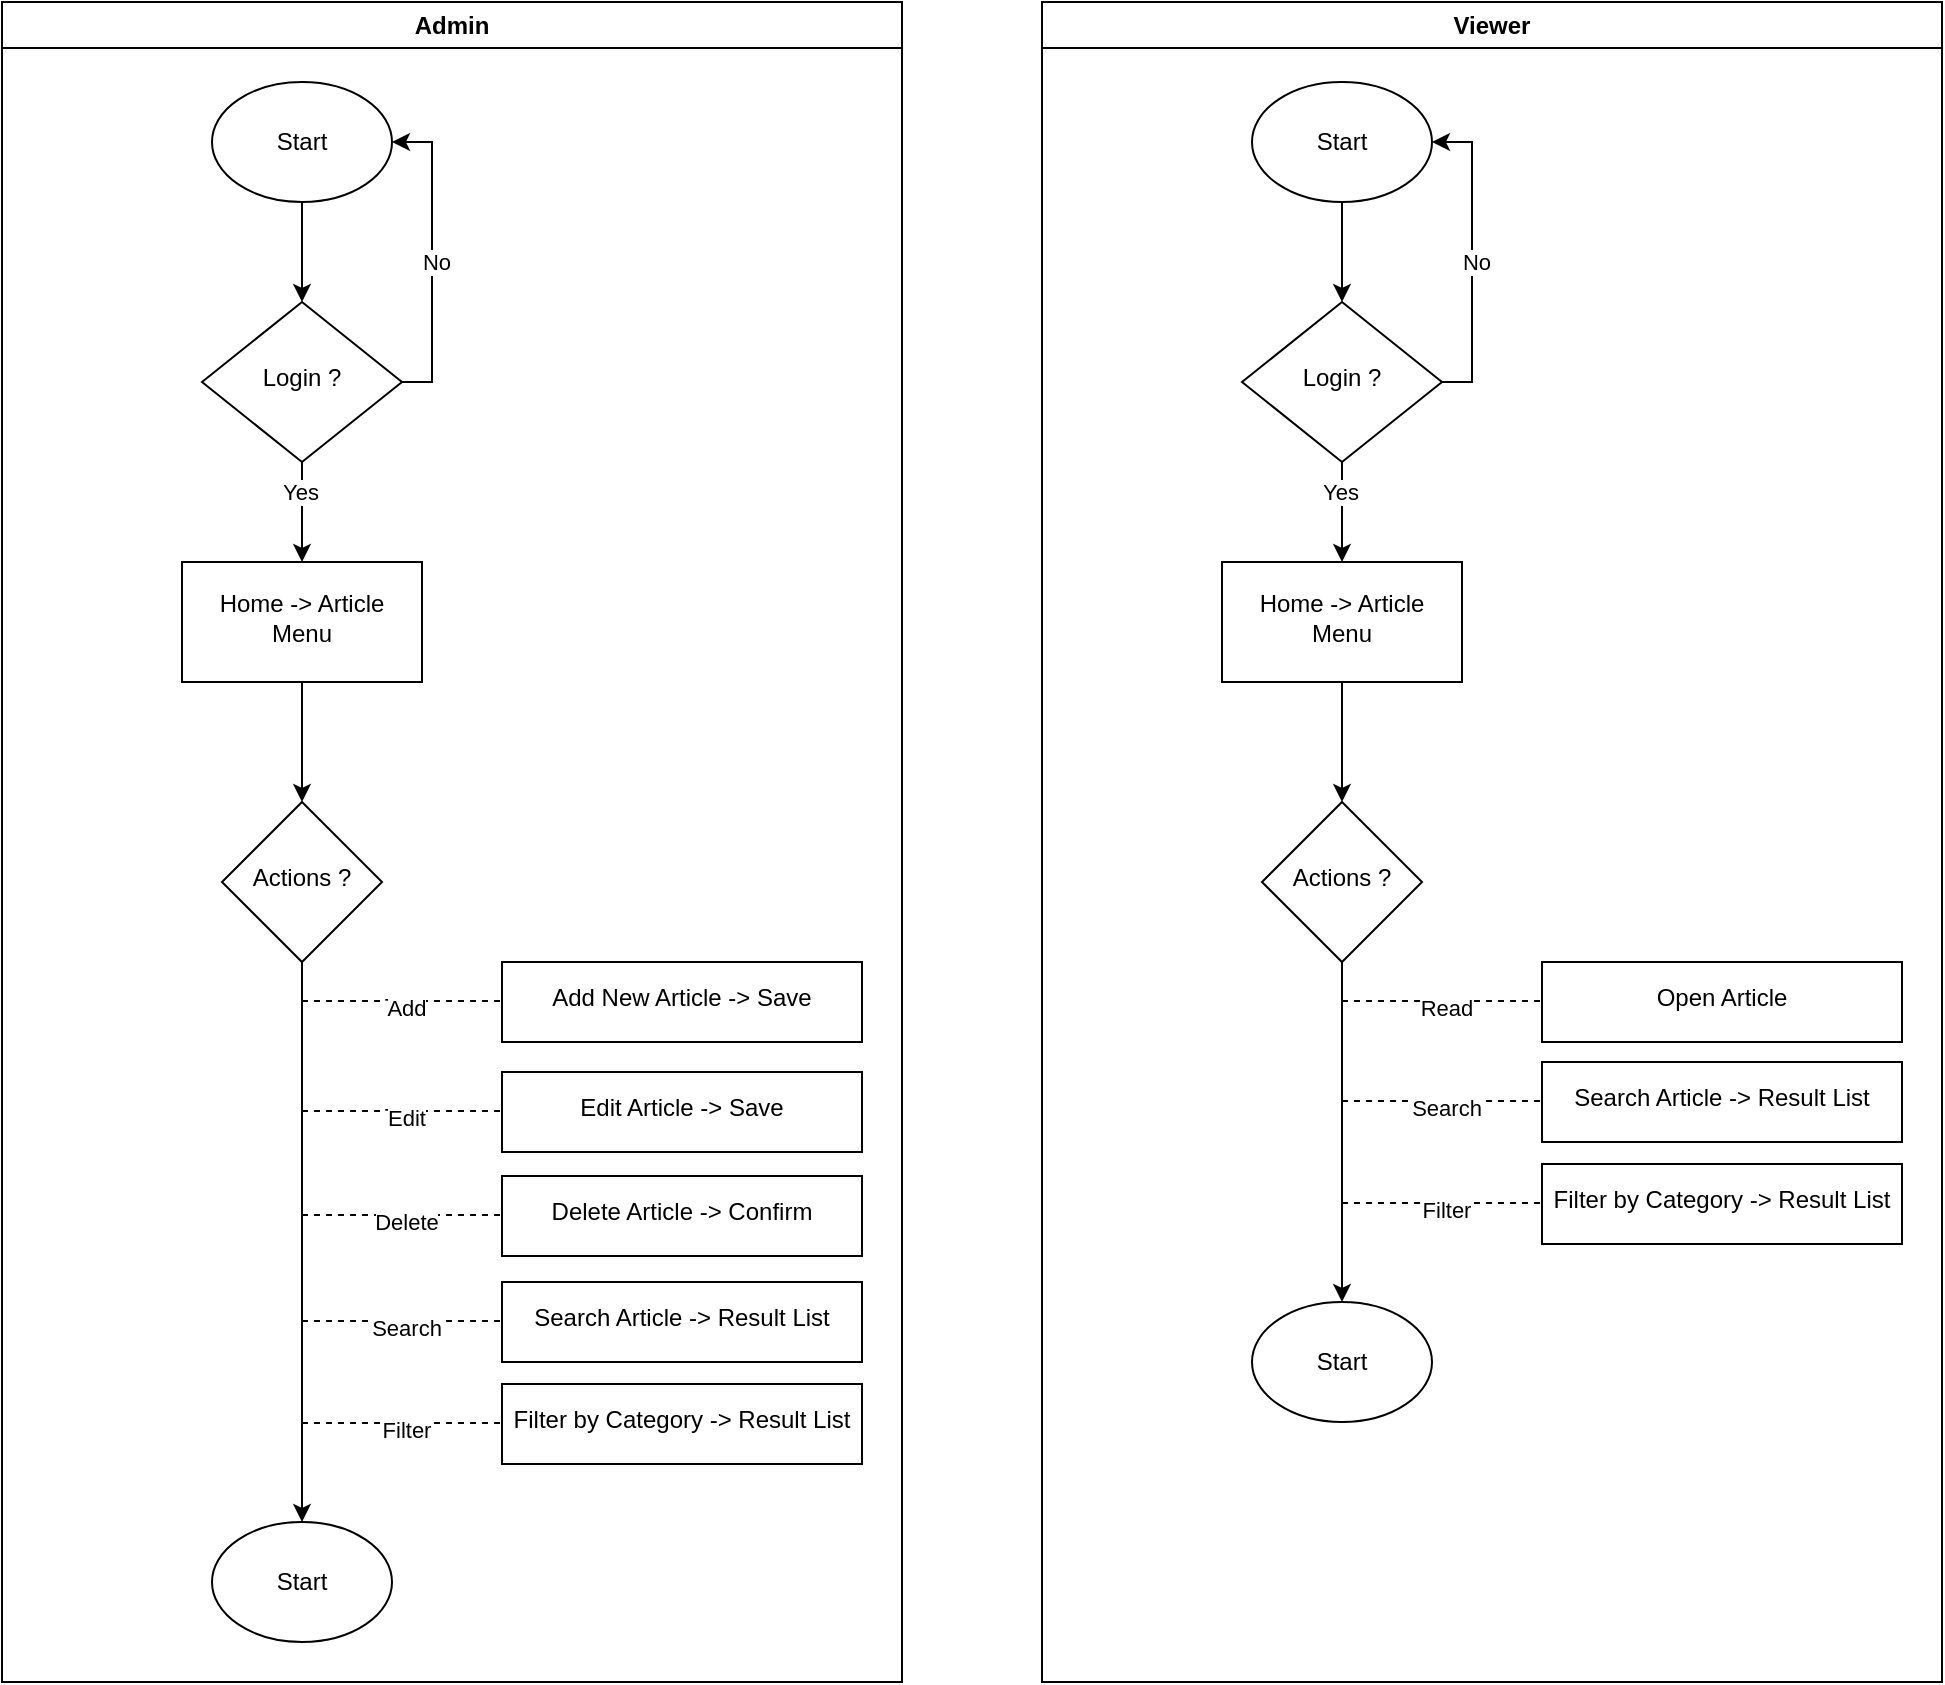 <mxfile version="28.2.5">
  <diagram id="C5RBs43oDa-KdzZeNtuy" name="Page-1">
    <mxGraphModel dx="2081" dy="951" grid="1" gridSize="10" guides="1" tooltips="1" connect="1" arrows="1" fold="1" page="1" pageScale="1" pageWidth="827" pageHeight="1169" math="0" shadow="0">
      <root>
        <mxCell id="WIyWlLk6GJQsqaUBKTNV-0" />
        <mxCell id="WIyWlLk6GJQsqaUBKTNV-1" parent="WIyWlLk6GJQsqaUBKTNV-0" />
        <mxCell id="zMHx1gX578l4r98D342h-0" value="Admin" style="swimlane;whiteSpace=wrap;html=1;" parent="WIyWlLk6GJQsqaUBKTNV-1" vertex="1">
          <mxGeometry x="40" y="40" width="450" height="840" as="geometry">
            <mxRectangle x="430" y="510" width="140" height="30" as="alternateBounds" />
          </mxGeometry>
        </mxCell>
        <mxCell id="zMHx1gX578l4r98D342h-14" value="" style="edgeStyle=orthogonalEdgeStyle;rounded=0;orthogonalLoop=1;jettySize=auto;html=1;" parent="zMHx1gX578l4r98D342h-0" source="WIyWlLk6GJQsqaUBKTNV-6" target="zMHx1gX578l4r98D342h-13" edge="1">
          <mxGeometry relative="1" as="geometry" />
        </mxCell>
        <mxCell id="zMHx1gX578l4r98D342h-18" value="Yes" style="edgeLabel;html=1;align=center;verticalAlign=middle;resizable=0;points=[];" parent="zMHx1gX578l4r98D342h-14" vertex="1" connectable="0">
          <mxGeometry x="-0.4" y="-1" relative="1" as="geometry">
            <mxPoint as="offset" />
          </mxGeometry>
        </mxCell>
        <mxCell id="zMHx1gX578l4r98D342h-19" style="edgeStyle=orthogonalEdgeStyle;rounded=0;orthogonalLoop=1;jettySize=auto;html=1;entryX=1;entryY=0.5;entryDx=0;entryDy=0;" parent="zMHx1gX578l4r98D342h-0" source="WIyWlLk6GJQsqaUBKTNV-6" target="zMHx1gX578l4r98D342h-15" edge="1">
          <mxGeometry relative="1" as="geometry">
            <Array as="points">
              <mxPoint x="215" y="190" />
              <mxPoint x="215" y="70" />
            </Array>
          </mxGeometry>
        </mxCell>
        <mxCell id="zMHx1gX578l4r98D342h-20" value="No" style="edgeLabel;html=1;align=center;verticalAlign=middle;resizable=0;points=[];" parent="zMHx1gX578l4r98D342h-19" vertex="1" connectable="0">
          <mxGeometry x="-0.032" y="-2" relative="1" as="geometry">
            <mxPoint as="offset" />
          </mxGeometry>
        </mxCell>
        <mxCell id="WIyWlLk6GJQsqaUBKTNV-6" value="Login ?" style="rhombus;whiteSpace=wrap;html=1;shadow=0;fontFamily=Helvetica;fontSize=12;align=center;strokeWidth=1;spacing=6;spacingTop=-4;" parent="zMHx1gX578l4r98D342h-0" vertex="1">
          <mxGeometry x="100" y="150" width="100" height="80" as="geometry" />
        </mxCell>
        <mxCell id="X_uzLd1JDPzAY57dWKAX-1" value="" style="edgeStyle=orthogonalEdgeStyle;rounded=0;orthogonalLoop=1;jettySize=auto;html=1;" parent="zMHx1gX578l4r98D342h-0" source="zMHx1gX578l4r98D342h-13" target="X_uzLd1JDPzAY57dWKAX-0" edge="1">
          <mxGeometry relative="1" as="geometry" />
        </mxCell>
        <mxCell id="zMHx1gX578l4r98D342h-13" value="Home -&amp;gt; Article Menu" style="whiteSpace=wrap;html=1;shadow=0;strokeWidth=1;spacing=6;spacingTop=-4;" parent="zMHx1gX578l4r98D342h-0" vertex="1">
          <mxGeometry x="90" y="280" width="120" height="60" as="geometry" />
        </mxCell>
        <mxCell id="zMHx1gX578l4r98D342h-16" value="" style="edgeStyle=orthogonalEdgeStyle;rounded=0;orthogonalLoop=1;jettySize=auto;html=1;" parent="zMHx1gX578l4r98D342h-0" source="zMHx1gX578l4r98D342h-15" target="WIyWlLk6GJQsqaUBKTNV-6" edge="1">
          <mxGeometry relative="1" as="geometry" />
        </mxCell>
        <mxCell id="zMHx1gX578l4r98D342h-15" value="Start" style="ellipse;whiteSpace=wrap;html=1;" parent="zMHx1gX578l4r98D342h-0" vertex="1">
          <mxGeometry x="105" y="40" width="90" height="60" as="geometry" />
        </mxCell>
        <mxCell id="X_uzLd1JDPzAY57dWKAX-3" style="edgeStyle=orthogonalEdgeStyle;rounded=0;orthogonalLoop=1;jettySize=auto;html=1;entryX=0.5;entryY=0;entryDx=0;entryDy=0;" parent="zMHx1gX578l4r98D342h-0" source="X_uzLd1JDPzAY57dWKAX-0" target="X_uzLd1JDPzAY57dWKAX-2" edge="1">
          <mxGeometry relative="1" as="geometry" />
        </mxCell>
        <mxCell id="X_uzLd1JDPzAY57dWKAX-0" value="Actions ?" style="rhombus;whiteSpace=wrap;html=1;shadow=0;strokeWidth=1;spacing=6;spacingTop=-4;" parent="zMHx1gX578l4r98D342h-0" vertex="1">
          <mxGeometry x="110" y="400" width="80" height="80" as="geometry" />
        </mxCell>
        <mxCell id="X_uzLd1JDPzAY57dWKAX-2" value="Start" style="ellipse;whiteSpace=wrap;html=1;" parent="zMHx1gX578l4r98D342h-0" vertex="1">
          <mxGeometry x="105" y="760" width="90" height="60" as="geometry" />
        </mxCell>
        <mxCell id="X_uzLd1JDPzAY57dWKAX-13" value="Add New Article -&amp;gt; Save" style="whiteSpace=wrap;html=1;shadow=0;strokeWidth=1;spacing=6;spacingTop=-4;" parent="zMHx1gX578l4r98D342h-0" vertex="1">
          <mxGeometry x="250" y="480" width="180" height="40" as="geometry" />
        </mxCell>
        <mxCell id="X_uzLd1JDPzAY57dWKAX-30" value="Edit Article -&amp;gt; Save" style="whiteSpace=wrap;html=1;shadow=0;strokeWidth=1;spacing=6;spacingTop=-4;" parent="zMHx1gX578l4r98D342h-0" vertex="1">
          <mxGeometry x="250" y="535" width="180" height="40" as="geometry" />
        </mxCell>
        <mxCell id="X_uzLd1JDPzAY57dWKAX-31" value="" style="endArrow=none;dashed=1;html=1;rounded=0;" parent="zMHx1gX578l4r98D342h-0" edge="1">
          <mxGeometry width="50" height="50" relative="1" as="geometry">
            <mxPoint x="150" y="554.5" as="sourcePoint" />
            <mxPoint x="250" y="554.5" as="targetPoint" />
          </mxGeometry>
        </mxCell>
        <mxCell id="X_uzLd1JDPzAY57dWKAX-32" value="Text" style="edgeLabel;html=1;align=center;verticalAlign=middle;resizable=0;points=[];" parent="X_uzLd1JDPzAY57dWKAX-31" vertex="1" connectable="0">
          <mxGeometry x="0.02" y="-2" relative="1" as="geometry">
            <mxPoint as="offset" />
          </mxGeometry>
        </mxCell>
        <mxCell id="X_uzLd1JDPzAY57dWKAX-33" value="Edit" style="edgeLabel;html=1;align=center;verticalAlign=middle;resizable=0;points=[];" parent="X_uzLd1JDPzAY57dWKAX-31" vertex="1" connectable="0">
          <mxGeometry x="0.04" y="-3" relative="1" as="geometry">
            <mxPoint as="offset" />
          </mxGeometry>
        </mxCell>
        <mxCell id="X_uzLd1JDPzAY57dWKAX-36" value="Delete Article&amp;nbsp;&lt;span style=&quot;background-color: transparent; color: light-dark(rgb(0, 0, 0), rgb(255, 255, 255));&quot;&gt;-&amp;gt; Confirm&lt;/span&gt;" style="whiteSpace=wrap;html=1;shadow=0;strokeWidth=1;spacing=6;spacingTop=-4;" parent="zMHx1gX578l4r98D342h-0" vertex="1">
          <mxGeometry x="250" y="587" width="180" height="40" as="geometry" />
        </mxCell>
        <mxCell id="X_uzLd1JDPzAY57dWKAX-37" value="" style="endArrow=none;dashed=1;html=1;rounded=0;" parent="zMHx1gX578l4r98D342h-0" edge="1">
          <mxGeometry width="50" height="50" relative="1" as="geometry">
            <mxPoint x="150" y="606.5" as="sourcePoint" />
            <mxPoint x="250" y="606.5" as="targetPoint" />
          </mxGeometry>
        </mxCell>
        <mxCell id="X_uzLd1JDPzAY57dWKAX-38" value="Text" style="edgeLabel;html=1;align=center;verticalAlign=middle;resizable=0;points=[];" parent="X_uzLd1JDPzAY57dWKAX-37" vertex="1" connectable="0">
          <mxGeometry x="0.02" y="-2" relative="1" as="geometry">
            <mxPoint as="offset" />
          </mxGeometry>
        </mxCell>
        <mxCell id="X_uzLd1JDPzAY57dWKAX-39" value="Delete" style="edgeLabel;html=1;align=center;verticalAlign=middle;resizable=0;points=[];" parent="X_uzLd1JDPzAY57dWKAX-37" vertex="1" connectable="0">
          <mxGeometry x="0.04" y="-3" relative="1" as="geometry">
            <mxPoint as="offset" />
          </mxGeometry>
        </mxCell>
        <mxCell id="X_uzLd1JDPzAY57dWKAX-9" value="" style="endArrow=none;dashed=1;html=1;rounded=0;" parent="zMHx1gX578l4r98D342h-0" edge="1">
          <mxGeometry width="50" height="50" relative="1" as="geometry">
            <mxPoint x="150" y="499.5" as="sourcePoint" />
            <mxPoint x="250" y="499.5" as="targetPoint" />
          </mxGeometry>
        </mxCell>
        <mxCell id="X_uzLd1JDPzAY57dWKAX-10" value="Text" style="edgeLabel;html=1;align=center;verticalAlign=middle;resizable=0;points=[];" parent="X_uzLd1JDPzAY57dWKAX-9" vertex="1" connectable="0">
          <mxGeometry x="0.02" y="-2" relative="1" as="geometry">
            <mxPoint as="offset" />
          </mxGeometry>
        </mxCell>
        <mxCell id="X_uzLd1JDPzAY57dWKAX-12" value="Add" style="edgeLabel;html=1;align=center;verticalAlign=middle;resizable=0;points=[];" parent="X_uzLd1JDPzAY57dWKAX-9" vertex="1" connectable="0">
          <mxGeometry x="0.04" y="-3" relative="1" as="geometry">
            <mxPoint as="offset" />
          </mxGeometry>
        </mxCell>
        <mxCell id="fEFpx00hatzRK4GJu2hC-3" value="Search Article&lt;span style=&quot;background-color: transparent; color: light-dark(rgb(0, 0, 0), rgb(255, 255, 255));&quot;&gt;&amp;nbsp;-&amp;gt; Result List&lt;/span&gt;" style="whiteSpace=wrap;html=1;shadow=0;strokeWidth=1;spacing=6;spacingTop=-4;" parent="zMHx1gX578l4r98D342h-0" vertex="1">
          <mxGeometry x="250" y="640" width="180" height="40" as="geometry" />
        </mxCell>
        <mxCell id="fEFpx00hatzRK4GJu2hC-4" value="" style="endArrow=none;dashed=1;html=1;rounded=0;" parent="zMHx1gX578l4r98D342h-0" edge="1">
          <mxGeometry width="50" height="50" relative="1" as="geometry">
            <mxPoint x="150" y="659.5" as="sourcePoint" />
            <mxPoint x="250" y="659.5" as="targetPoint" />
          </mxGeometry>
        </mxCell>
        <mxCell id="fEFpx00hatzRK4GJu2hC-5" value="Text" style="edgeLabel;html=1;align=center;verticalAlign=middle;resizable=0;points=[];" parent="fEFpx00hatzRK4GJu2hC-4" vertex="1" connectable="0">
          <mxGeometry x="0.02" y="-2" relative="1" as="geometry">
            <mxPoint as="offset" />
          </mxGeometry>
        </mxCell>
        <mxCell id="fEFpx00hatzRK4GJu2hC-6" value="Search" style="edgeLabel;html=1;align=center;verticalAlign=middle;resizable=0;points=[];" parent="fEFpx00hatzRK4GJu2hC-4" vertex="1" connectable="0">
          <mxGeometry x="0.04" y="-3" relative="1" as="geometry">
            <mxPoint as="offset" />
          </mxGeometry>
        </mxCell>
        <mxCell id="fEFpx00hatzRK4GJu2hC-13" value="Filter by Category&lt;span style=&quot;background-color: transparent; color: light-dark(rgb(0, 0, 0), rgb(255, 255, 255));&quot;&gt;&amp;nbsp;-&amp;gt; Result List&lt;/span&gt;" style="whiteSpace=wrap;html=1;shadow=0;strokeWidth=1;spacing=6;spacingTop=-4;" parent="zMHx1gX578l4r98D342h-0" vertex="1">
          <mxGeometry x="250" y="691" width="180" height="40" as="geometry" />
        </mxCell>
        <mxCell id="fEFpx00hatzRK4GJu2hC-14" value="" style="endArrow=none;dashed=1;html=1;rounded=0;" parent="zMHx1gX578l4r98D342h-0" edge="1">
          <mxGeometry width="50" height="50" relative="1" as="geometry">
            <mxPoint x="150" y="710.5" as="sourcePoint" />
            <mxPoint x="250" y="710.5" as="targetPoint" />
          </mxGeometry>
        </mxCell>
        <mxCell id="fEFpx00hatzRK4GJu2hC-15" value="Text" style="edgeLabel;html=1;align=center;verticalAlign=middle;resizable=0;points=[];" parent="fEFpx00hatzRK4GJu2hC-14" vertex="1" connectable="0">
          <mxGeometry x="0.02" y="-2" relative="1" as="geometry">
            <mxPoint as="offset" />
          </mxGeometry>
        </mxCell>
        <mxCell id="fEFpx00hatzRK4GJu2hC-16" value="Filter" style="edgeLabel;html=1;align=center;verticalAlign=middle;resizable=0;points=[];" parent="fEFpx00hatzRK4GJu2hC-14" vertex="1" connectable="0">
          <mxGeometry x="0.04" y="-3" relative="1" as="geometry">
            <mxPoint as="offset" />
          </mxGeometry>
        </mxCell>
        <mxCell id="fEFpx00hatzRK4GJu2hC-17" value="Viewer" style="swimlane;whiteSpace=wrap;html=1;" parent="WIyWlLk6GJQsqaUBKTNV-1" vertex="1">
          <mxGeometry x="560" y="40" width="450" height="840" as="geometry">
            <mxRectangle x="430" y="510" width="140" height="30" as="alternateBounds" />
          </mxGeometry>
        </mxCell>
        <mxCell id="fEFpx00hatzRK4GJu2hC-18" value="" style="edgeStyle=orthogonalEdgeStyle;rounded=0;orthogonalLoop=1;jettySize=auto;html=1;" parent="fEFpx00hatzRK4GJu2hC-17" source="fEFpx00hatzRK4GJu2hC-22" target="fEFpx00hatzRK4GJu2hC-24" edge="1">
          <mxGeometry relative="1" as="geometry" />
        </mxCell>
        <mxCell id="fEFpx00hatzRK4GJu2hC-19" value="Yes" style="edgeLabel;html=1;align=center;verticalAlign=middle;resizable=0;points=[];" parent="fEFpx00hatzRK4GJu2hC-18" vertex="1" connectable="0">
          <mxGeometry x="-0.4" y="-1" relative="1" as="geometry">
            <mxPoint as="offset" />
          </mxGeometry>
        </mxCell>
        <mxCell id="fEFpx00hatzRK4GJu2hC-20" style="edgeStyle=orthogonalEdgeStyle;rounded=0;orthogonalLoop=1;jettySize=auto;html=1;entryX=1;entryY=0.5;entryDx=0;entryDy=0;" parent="fEFpx00hatzRK4GJu2hC-17" source="fEFpx00hatzRK4GJu2hC-22" target="fEFpx00hatzRK4GJu2hC-26" edge="1">
          <mxGeometry relative="1" as="geometry">
            <Array as="points">
              <mxPoint x="215" y="190" />
              <mxPoint x="215" y="70" />
            </Array>
          </mxGeometry>
        </mxCell>
        <mxCell id="fEFpx00hatzRK4GJu2hC-21" value="No" style="edgeLabel;html=1;align=center;verticalAlign=middle;resizable=0;points=[];" parent="fEFpx00hatzRK4GJu2hC-20" vertex="1" connectable="0">
          <mxGeometry x="-0.032" y="-2" relative="1" as="geometry">
            <mxPoint as="offset" />
          </mxGeometry>
        </mxCell>
        <mxCell id="fEFpx00hatzRK4GJu2hC-22" value="Login ?" style="rhombus;whiteSpace=wrap;html=1;shadow=0;fontFamily=Helvetica;fontSize=12;align=center;strokeWidth=1;spacing=6;spacingTop=-4;" parent="fEFpx00hatzRK4GJu2hC-17" vertex="1">
          <mxGeometry x="100" y="150" width="100" height="80" as="geometry" />
        </mxCell>
        <mxCell id="fEFpx00hatzRK4GJu2hC-23" value="" style="edgeStyle=orthogonalEdgeStyle;rounded=0;orthogonalLoop=1;jettySize=auto;html=1;" parent="fEFpx00hatzRK4GJu2hC-17" source="fEFpx00hatzRK4GJu2hC-24" target="fEFpx00hatzRK4GJu2hC-28" edge="1">
          <mxGeometry relative="1" as="geometry" />
        </mxCell>
        <mxCell id="fEFpx00hatzRK4GJu2hC-24" value="Home -&amp;gt; Article Menu" style="whiteSpace=wrap;html=1;shadow=0;strokeWidth=1;spacing=6;spacingTop=-4;" parent="fEFpx00hatzRK4GJu2hC-17" vertex="1">
          <mxGeometry x="90" y="280" width="120" height="60" as="geometry" />
        </mxCell>
        <mxCell id="fEFpx00hatzRK4GJu2hC-25" value="" style="edgeStyle=orthogonalEdgeStyle;rounded=0;orthogonalLoop=1;jettySize=auto;html=1;" parent="fEFpx00hatzRK4GJu2hC-17" source="fEFpx00hatzRK4GJu2hC-26" target="fEFpx00hatzRK4GJu2hC-22" edge="1">
          <mxGeometry relative="1" as="geometry" />
        </mxCell>
        <mxCell id="fEFpx00hatzRK4GJu2hC-26" value="Start" style="ellipse;whiteSpace=wrap;html=1;" parent="fEFpx00hatzRK4GJu2hC-17" vertex="1">
          <mxGeometry x="105" y="40" width="90" height="60" as="geometry" />
        </mxCell>
        <mxCell id="fEFpx00hatzRK4GJu2hC-27" style="edgeStyle=orthogonalEdgeStyle;rounded=0;orthogonalLoop=1;jettySize=auto;html=1;entryX=0.5;entryY=0;entryDx=0;entryDy=0;" parent="fEFpx00hatzRK4GJu2hC-17" source="fEFpx00hatzRK4GJu2hC-28" target="fEFpx00hatzRK4GJu2hC-29" edge="1">
          <mxGeometry relative="1" as="geometry" />
        </mxCell>
        <mxCell id="fEFpx00hatzRK4GJu2hC-28" value="Actions ?" style="rhombus;whiteSpace=wrap;html=1;shadow=0;strokeWidth=1;spacing=6;spacingTop=-4;" parent="fEFpx00hatzRK4GJu2hC-17" vertex="1">
          <mxGeometry x="110" y="400" width="80" height="80" as="geometry" />
        </mxCell>
        <mxCell id="fEFpx00hatzRK4GJu2hC-29" value="Start" style="ellipse;whiteSpace=wrap;html=1;" parent="fEFpx00hatzRK4GJu2hC-17" vertex="1">
          <mxGeometry x="105" y="650" width="90" height="60" as="geometry" />
        </mxCell>
        <mxCell id="fEFpx00hatzRK4GJu2hC-30" value="Open Article" style="whiteSpace=wrap;html=1;shadow=0;strokeWidth=1;spacing=6;spacingTop=-4;" parent="fEFpx00hatzRK4GJu2hC-17" vertex="1">
          <mxGeometry x="250" y="480" width="180" height="40" as="geometry" />
        </mxCell>
        <mxCell id="fEFpx00hatzRK4GJu2hC-39" value="" style="endArrow=none;dashed=1;html=1;rounded=0;" parent="fEFpx00hatzRK4GJu2hC-17" edge="1">
          <mxGeometry width="50" height="50" relative="1" as="geometry">
            <mxPoint x="150" y="499.5" as="sourcePoint" />
            <mxPoint x="250" y="499.5" as="targetPoint" />
          </mxGeometry>
        </mxCell>
        <mxCell id="fEFpx00hatzRK4GJu2hC-40" value="Text" style="edgeLabel;html=1;align=center;verticalAlign=middle;resizable=0;points=[];" parent="fEFpx00hatzRK4GJu2hC-39" vertex="1" connectable="0">
          <mxGeometry x="0.02" y="-2" relative="1" as="geometry">
            <mxPoint as="offset" />
          </mxGeometry>
        </mxCell>
        <mxCell id="fEFpx00hatzRK4GJu2hC-41" value="Read" style="edgeLabel;html=1;align=center;verticalAlign=middle;resizable=0;points=[];" parent="fEFpx00hatzRK4GJu2hC-39" vertex="1" connectable="0">
          <mxGeometry x="0.04" y="-3" relative="1" as="geometry">
            <mxPoint as="offset" />
          </mxGeometry>
        </mxCell>
        <mxCell id="fEFpx00hatzRK4GJu2hC-42" value="Search Article&lt;span style=&quot;background-color: transparent; color: light-dark(rgb(0, 0, 0), rgb(255, 255, 255));&quot;&gt;&amp;nbsp;-&amp;gt; Result List&lt;/span&gt;" style="whiteSpace=wrap;html=1;shadow=0;strokeWidth=1;spacing=6;spacingTop=-4;" parent="fEFpx00hatzRK4GJu2hC-17" vertex="1">
          <mxGeometry x="250" y="530" width="180" height="40" as="geometry" />
        </mxCell>
        <mxCell id="fEFpx00hatzRK4GJu2hC-43" value="" style="endArrow=none;dashed=1;html=1;rounded=0;" parent="fEFpx00hatzRK4GJu2hC-17" edge="1">
          <mxGeometry width="50" height="50" relative="1" as="geometry">
            <mxPoint x="150" y="549.5" as="sourcePoint" />
            <mxPoint x="250" y="549.5" as="targetPoint" />
          </mxGeometry>
        </mxCell>
        <mxCell id="fEFpx00hatzRK4GJu2hC-44" value="Text" style="edgeLabel;html=1;align=center;verticalAlign=middle;resizable=0;points=[];" parent="fEFpx00hatzRK4GJu2hC-43" vertex="1" connectable="0">
          <mxGeometry x="0.02" y="-2" relative="1" as="geometry">
            <mxPoint as="offset" />
          </mxGeometry>
        </mxCell>
        <mxCell id="fEFpx00hatzRK4GJu2hC-45" value="Search" style="edgeLabel;html=1;align=center;verticalAlign=middle;resizable=0;points=[];" parent="fEFpx00hatzRK4GJu2hC-43" vertex="1" connectable="0">
          <mxGeometry x="0.04" y="-3" relative="1" as="geometry">
            <mxPoint as="offset" />
          </mxGeometry>
        </mxCell>
        <mxCell id="fEFpx00hatzRK4GJu2hC-46" value="Filter by Category&lt;span style=&quot;background-color: transparent; color: light-dark(rgb(0, 0, 0), rgb(255, 255, 255));&quot;&gt;&amp;nbsp;-&amp;gt; Result List&lt;/span&gt;" style="whiteSpace=wrap;html=1;shadow=0;strokeWidth=1;spacing=6;spacingTop=-4;" parent="fEFpx00hatzRK4GJu2hC-17" vertex="1">
          <mxGeometry x="250" y="581" width="180" height="40" as="geometry" />
        </mxCell>
        <mxCell id="fEFpx00hatzRK4GJu2hC-47" value="" style="endArrow=none;dashed=1;html=1;rounded=0;" parent="fEFpx00hatzRK4GJu2hC-17" edge="1">
          <mxGeometry width="50" height="50" relative="1" as="geometry">
            <mxPoint x="150" y="600.5" as="sourcePoint" />
            <mxPoint x="250" y="600.5" as="targetPoint" />
          </mxGeometry>
        </mxCell>
        <mxCell id="fEFpx00hatzRK4GJu2hC-48" value="Text" style="edgeLabel;html=1;align=center;verticalAlign=middle;resizable=0;points=[];" parent="fEFpx00hatzRK4GJu2hC-47" vertex="1" connectable="0">
          <mxGeometry x="0.02" y="-2" relative="1" as="geometry">
            <mxPoint as="offset" />
          </mxGeometry>
        </mxCell>
        <mxCell id="fEFpx00hatzRK4GJu2hC-49" value="Filter" style="edgeLabel;html=1;align=center;verticalAlign=middle;resizable=0;points=[];" parent="fEFpx00hatzRK4GJu2hC-47" vertex="1" connectable="0">
          <mxGeometry x="0.04" y="-3" relative="1" as="geometry">
            <mxPoint as="offset" />
          </mxGeometry>
        </mxCell>
      </root>
    </mxGraphModel>
  </diagram>
</mxfile>
